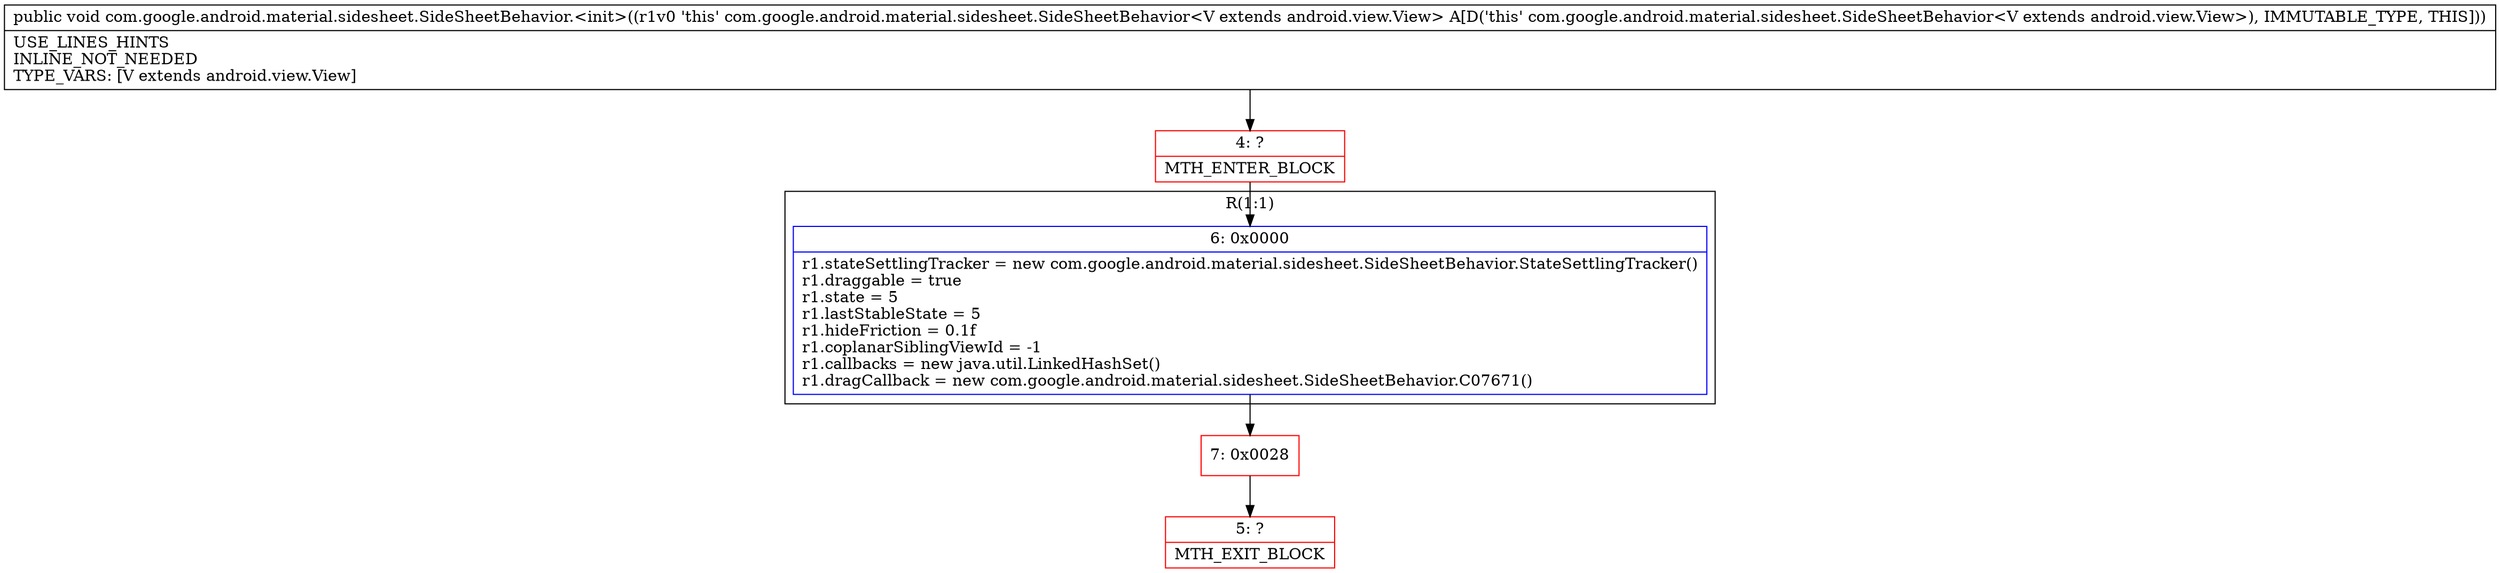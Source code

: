 digraph "CFG forcom.google.android.material.sidesheet.SideSheetBehavior.\<init\>()V" {
subgraph cluster_Region_1945049543 {
label = "R(1:1)";
node [shape=record,color=blue];
Node_6 [shape=record,label="{6\:\ 0x0000|r1.stateSettlingTracker = new com.google.android.material.sidesheet.SideSheetBehavior.StateSettlingTracker()\lr1.draggable = true\lr1.state = 5\lr1.lastStableState = 5\lr1.hideFriction = 0.1f\lr1.coplanarSiblingViewId = \-1\lr1.callbacks = new java.util.LinkedHashSet()\lr1.dragCallback = new com.google.android.material.sidesheet.SideSheetBehavior.C07671()\l}"];
}
Node_4 [shape=record,color=red,label="{4\:\ ?|MTH_ENTER_BLOCK\l}"];
Node_7 [shape=record,color=red,label="{7\:\ 0x0028}"];
Node_5 [shape=record,color=red,label="{5\:\ ?|MTH_EXIT_BLOCK\l}"];
MethodNode[shape=record,label="{public void com.google.android.material.sidesheet.SideSheetBehavior.\<init\>((r1v0 'this' com.google.android.material.sidesheet.SideSheetBehavior\<V extends android.view.View\> A[D('this' com.google.android.material.sidesheet.SideSheetBehavior\<V extends android.view.View\>), IMMUTABLE_TYPE, THIS]))  | USE_LINES_HINTS\lINLINE_NOT_NEEDED\lTYPE_VARS: [V extends android.view.View]\l}"];
MethodNode -> Node_4;Node_6 -> Node_7;
Node_4 -> Node_6;
Node_7 -> Node_5;
}


